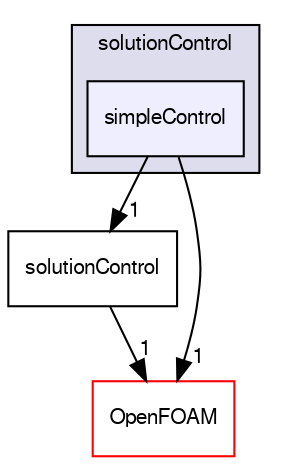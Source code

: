 digraph "src/finiteVolume/cfdTools/general/solutionControl/simpleControl" {
  bgcolor=transparent;
  compound=true
  node [ fontsize="10", fontname="FreeSans"];
  edge [ labelfontsize="10", labelfontname="FreeSans"];
  subgraph clusterdir_e111b7571eb84571841d37972aec8430 {
    graph [ bgcolor="#ddddee", pencolor="black", label="solutionControl" fontname="FreeSans", fontsize="10", URL="dir_e111b7571eb84571841d37972aec8430.html"]
  dir_66948b7594ecaa37d529473f4d1fca93 [shape=box, label="simpleControl", style="filled", fillcolor="#eeeeff", pencolor="black", URL="dir_66948b7594ecaa37d529473f4d1fca93.html"];
  }
  dir_87c1225b0ef4530e8f908d08af8f2547 [shape=box label="solutionControl" URL="dir_87c1225b0ef4530e8f908d08af8f2547.html"];
  dir_c5473ff19b20e6ec4dfe5c310b3778a8 [shape=box label="OpenFOAM" color="red" URL="dir_c5473ff19b20e6ec4dfe5c310b3778a8.html"];
  dir_87c1225b0ef4530e8f908d08af8f2547->dir_c5473ff19b20e6ec4dfe5c310b3778a8 [headlabel="1", labeldistance=1.5 headhref="dir_000750_001706.html"];
  dir_66948b7594ecaa37d529473f4d1fca93->dir_87c1225b0ef4530e8f908d08af8f2547 [headlabel="1", labeldistance=1.5 headhref="dir_000749_000750.html"];
  dir_66948b7594ecaa37d529473f4d1fca93->dir_c5473ff19b20e6ec4dfe5c310b3778a8 [headlabel="1", labeldistance=1.5 headhref="dir_000749_001706.html"];
}
